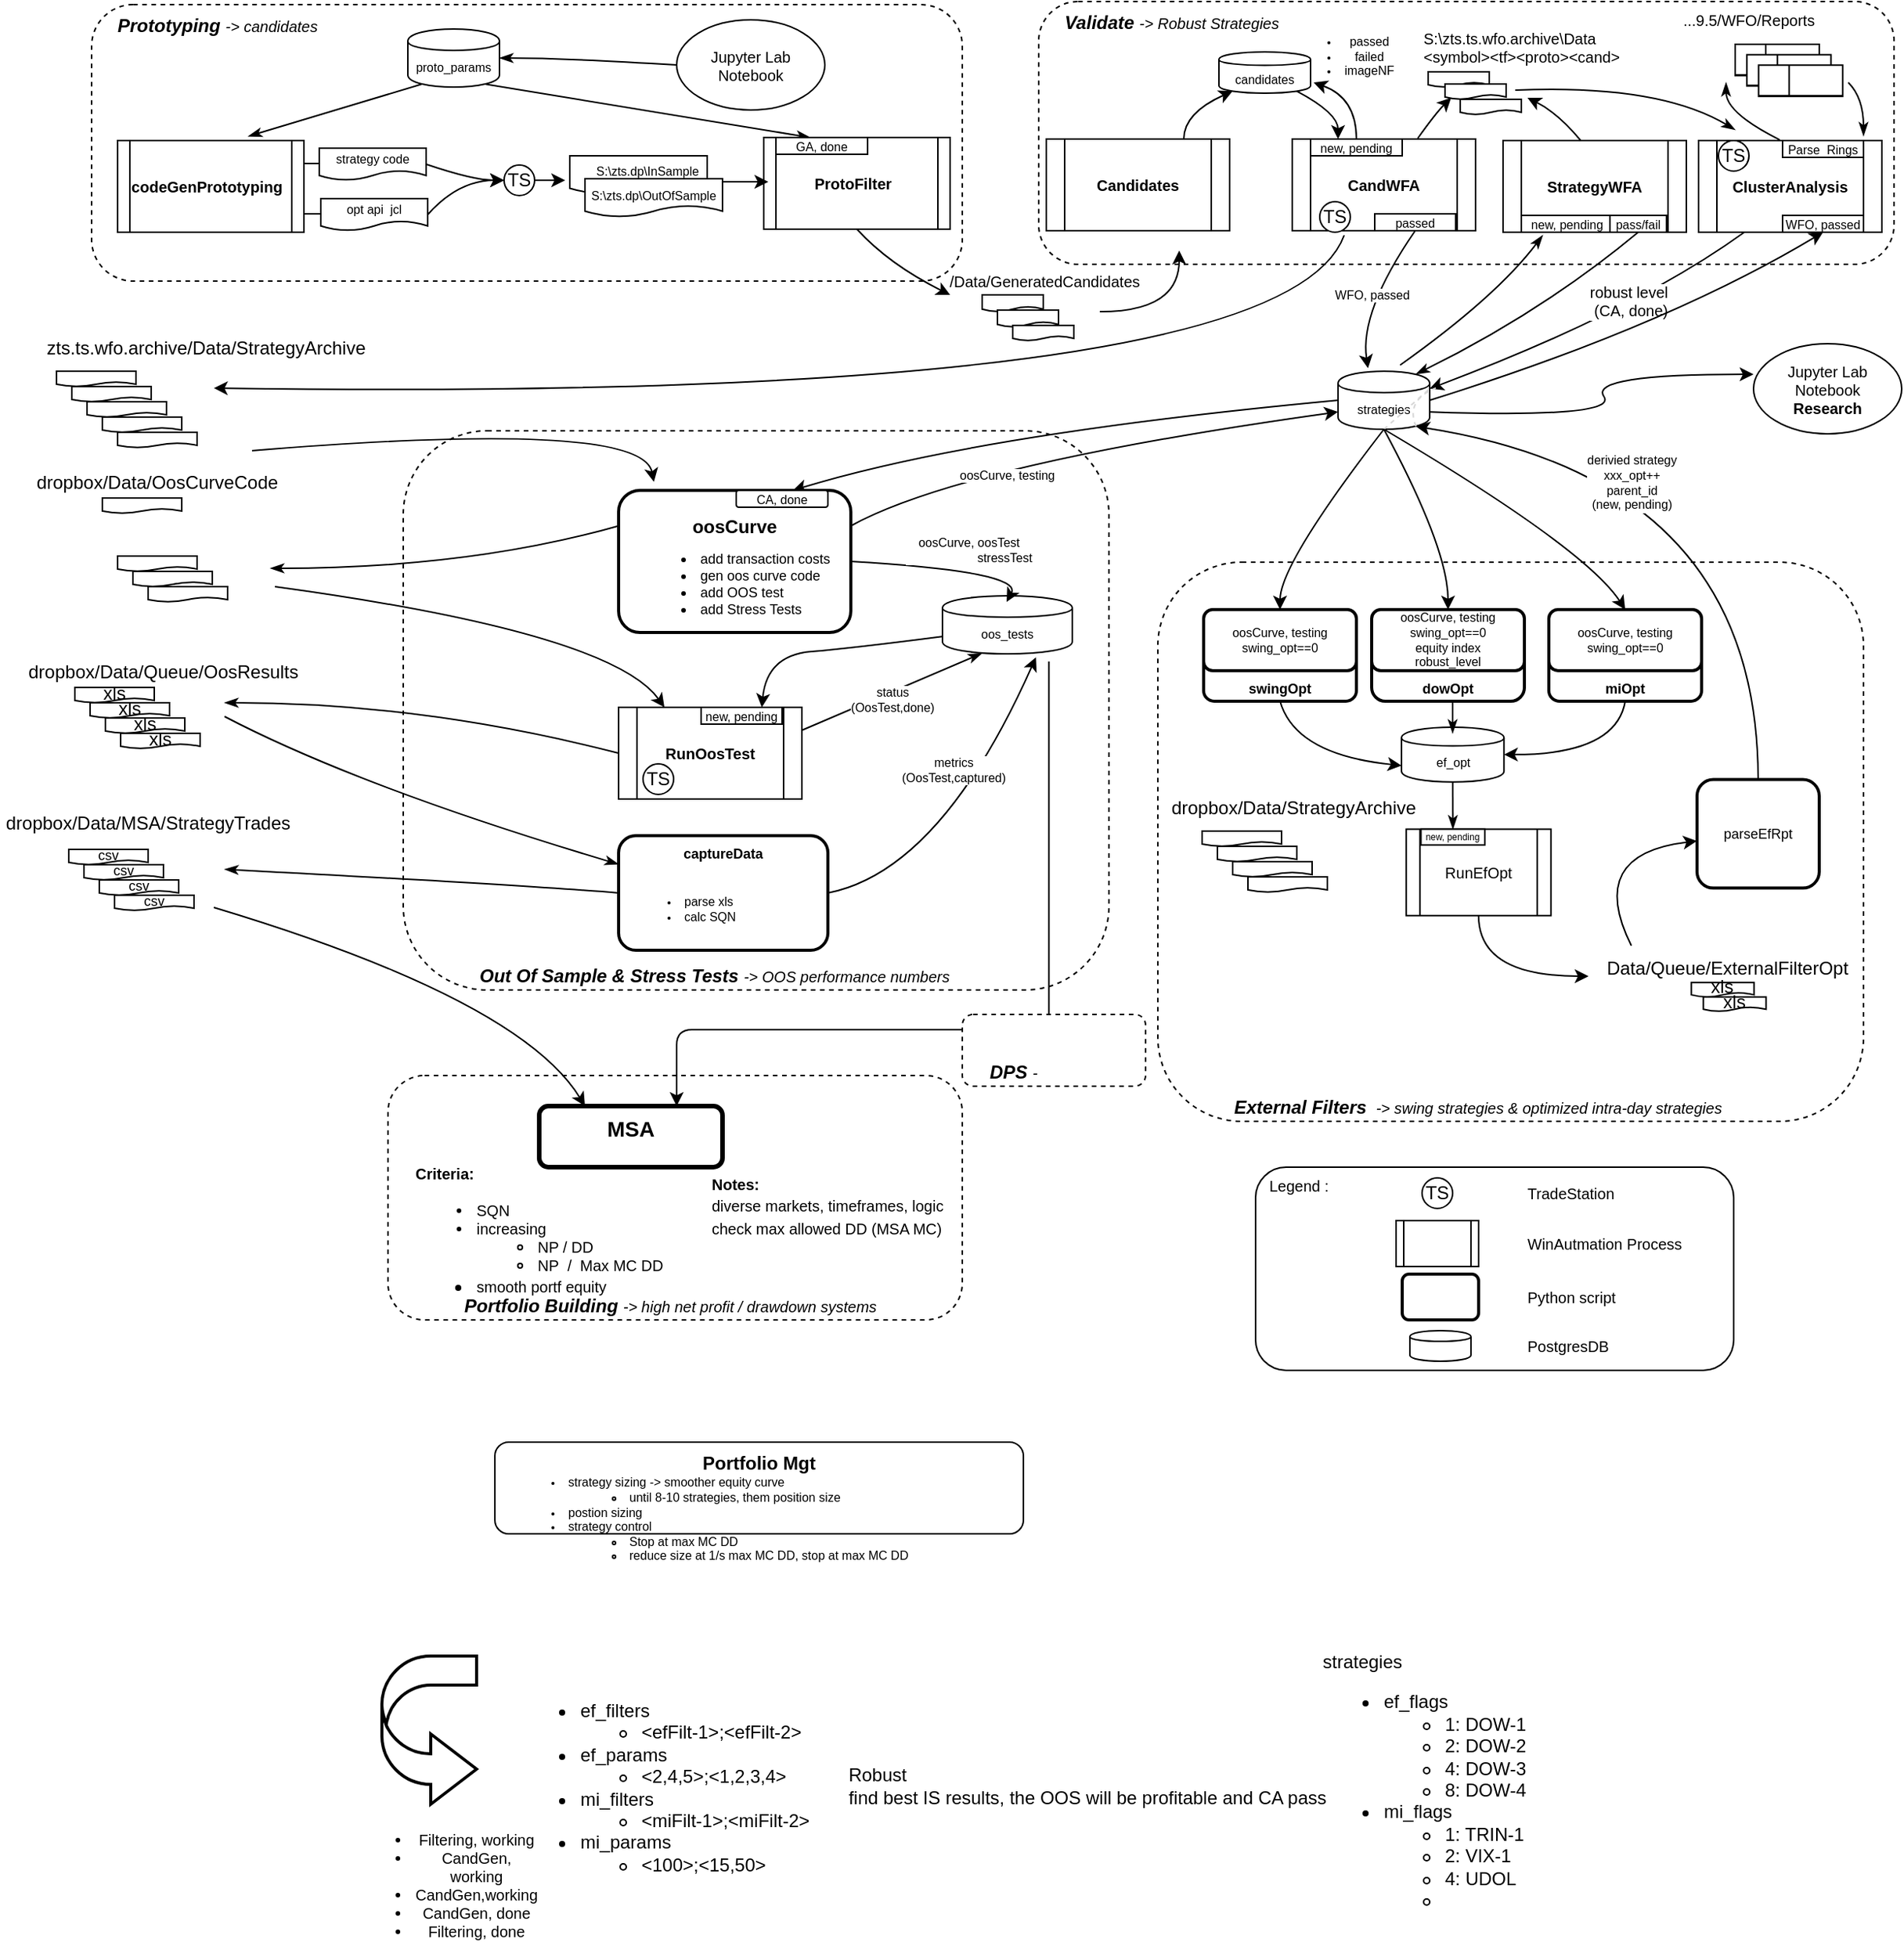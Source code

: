 <mxGraphModel dx="1814" dy="534" grid="1" gridSize="10" guides="1" tooltips="1" connect="1" arrows="1" fold="1" page="1" pageScale="1" pageWidth="1100" pageHeight="850" background="#ffffff"><root><mxCell id="0"/><mxCell id="1" parent="0"/><mxCell id="323" value="&lt;div style=&quot;text-align: left&quot;&gt;Prototyping &lt;span style=&quot;font-weight: normal&quot;&gt;&lt;font style=&quot;font-size: 10px&quot;&gt;-&amp;gt; candidates&lt;/font&gt;&lt;/span&gt;&lt;/div&gt;" style="rounded=1;whiteSpace=wrap;html=1;dashed=1;verticalAlign=top;align=left;spacingLeft=15;fontStyle=3" parent="1" vertex="1"><mxGeometry x="-80" y="9" width="570" height="181" as="geometry"/></mxCell><mxCell id="366" value="" style="endArrow=none;html=1;fontSize=8;" parent="1" edge="1"><mxGeometry width="50" height="50" relative="1" as="geometry"><mxPoint x="51" y="113" as="sourcePoint"/><mxPoint x="81" y="113" as="targetPoint"/></mxGeometry></mxCell><mxCell id="365" value="" style="endArrow=none;html=1;fontSize=8;" parent="1" edge="1"><mxGeometry width="50" height="50" relative="1" as="geometry"><mxPoint x="53.75" y="146" as="sourcePoint"/><mxPoint x="83.75" y="146" as="targetPoint"/></mxGeometry></mxCell><mxCell id="342" value="Legend :" style="rounded=1;whiteSpace=wrap;html=1;fontSize=10;align=left;verticalAlign=top;spacingLeft=7;" parent="1" vertex="1"><mxGeometry x="682" y="770" width="313" height="133" as="geometry"/></mxCell><mxCell id="324" value="&lt;div style=&quot;text-align: left&quot;&gt;Validate &lt;span style=&quot;font-weight: normal&quot;&gt;&lt;font style=&quot;font-size: 10px&quot;&gt;-&amp;gt; Robust Strategies&lt;/font&gt;&lt;/span&gt;&lt;/div&gt;" style="rounded=1;whiteSpace=wrap;html=1;dashed=1;verticalAlign=top;align=left;spacingLeft=15;fontStyle=3" parent="1" vertex="1"><mxGeometry x="540" y="7" width="560" height="172" as="geometry"/></mxCell><mxCell id="321" value="&lt;div style=&quot;text-align: left&quot;&gt;Portfolio Building &lt;span style=&quot;font-weight: normal&quot;&gt;&lt;font style=&quot;font-size: 10px&quot;&gt;-&amp;gt; high net profit / drawdown systems&lt;/font&gt;&lt;/span&gt;&lt;/div&gt;" style="rounded=1;whiteSpace=wrap;html=1;dashed=1;verticalAlign=bottom;align=left;spacingLeft=48;fontStyle=3" parent="1" vertex="1"><mxGeometry x="114" y="710" width="376" height="160" as="geometry"/></mxCell><mxCell id="320" value="&lt;div style=&quot;text-align: left&quot;&gt;Out Of Sample &amp;amp; Stress Tests &lt;span style=&quot;font-weight: normal&quot;&gt;&lt;font style=&quot;font-size: 10px&quot;&gt;-&amp;gt; OOS performance numbers&lt;/font&gt;&lt;/span&gt;&lt;/div&gt;" style="rounded=1;whiteSpace=wrap;html=1;dashed=1;verticalAlign=bottom;align=left;spacingLeft=48;fontStyle=3" parent="1" vertex="1"><mxGeometry x="124" y="288" width="462" height="366" as="geometry"/></mxCell><mxCell id="319" value="&lt;div style=&quot;text-align: left&quot;&gt;External Filters&amp;nbsp;&lt;span style=&quot;font-weight: normal&quot;&gt;&lt;font style=&quot;font-size: 10px&quot;&gt; -&amp;gt; swing strategies &amp;amp; optimized intra-day strategies&lt;/font&gt;&lt;/span&gt;&lt;/div&gt;" style="rounded=1;whiteSpace=wrap;html=1;dashed=1;verticalAlign=bottom;align=left;spacingLeft=48;fontStyle=3" parent="1" vertex="1"><mxGeometry x="618" y="374" width="462" height="366" as="geometry"/></mxCell><mxCell id="269" value="" style="shape=document;whiteSpace=wrap;html=1;boundedLbl=1;" parent="1" vertex="1"><mxGeometry x="795" y="53" width="40" height="10" as="geometry"/></mxCell><mxCell id="7" value="&lt;span&gt;&lt;b&gt;ProtoFilter&lt;/b&gt;&lt;/span&gt;&lt;br&gt;" style="shape=process;whiteSpace=wrap;html=1;size=0.068;fontSize=10;spacing=2;spacingLeft=-7;" parent="1" vertex="1"><mxGeometry x="360" y="96" width="122" height="60" as="geometry"/></mxCell><mxCell id="9" value="" style="shape=document;whiteSpace=wrap;html=1;boundedLbl=1;" parent="1" vertex="1"><mxGeometry x="503" y="199" width="40" height="11" as="geometry"/></mxCell><mxCell id="10" value="" style="shape=document;whiteSpace=wrap;html=1;boundedLbl=1;" parent="1" vertex="1"><mxGeometry x="513" y="209" width="40" height="11" as="geometry"/></mxCell><mxCell id="11" value="" style="shape=document;whiteSpace=wrap;html=1;boundedLbl=1;" parent="1" vertex="1"><mxGeometry x="523" y="219" width="40" height="10" as="geometry"/></mxCell><mxCell id="15" value="&lt;b&gt;Candidates&lt;/b&gt;" style="shape=process;whiteSpace=wrap;html=1;fontSize=10;" parent="1" vertex="1"><mxGeometry x="545" y="97" width="120" height="60" as="geometry"/></mxCell><mxCell id="31" value="&lt;b&gt;ClusterAnalysis&lt;/b&gt;" style="shape=process;whiteSpace=wrap;html=1;fontSize=10;" parent="1" vertex="1"><mxGeometry x="972" y="98" width="120" height="60" as="geometry"/></mxCell><mxCell id="34" value="" style="curved=1;endArrow=classic;html=1;fontSize=10;exitX=0.25;exitY=1;verticalAlign=top;labelPosition=center;verticalLabelPosition=bottom;align=center;entryX=1;entryY=0.3;" parent="1" source="31" target="173" edge="1"><mxGeometry width="50" height="50" relative="1" as="geometry"><mxPoint x="470" y="460" as="sourcePoint"/><mxPoint x="790" y="250" as="targetPoint"/><Array as="points"><mxPoint x="930" y="210"/></Array></mxGeometry></mxCell><mxCell id="35" value="robust level&lt;div&gt;(CA, done)&lt;/div&gt;" style="text;html=1;resizable=0;points=[];align=right;verticalAlign=bottom;labelBackgroundColor=#ffffff;fontSize=10;labelPosition=left;verticalLabelPosition=top;" parent="34" vertex="1" connectable="0"><mxGeometry x="-0.067" y="11" relative="1" as="geometry"><mxPoint x="37" y="-10" as="offset"/></mxGeometry></mxCell><mxCell id="52" value="TS" style="ellipse;whiteSpace=wrap;html=1;aspect=fixed;" parent="1" vertex="1"><mxGeometry x="985" y="98" width="20" height="20" as="geometry"/></mxCell><mxCell id="53" value="...9.5/WFO/Reports" style="text;html=1;strokeColor=none;fillColor=none;align=center;verticalAlign=middle;whiteSpace=wrap;rounded=0;fontSize=10;" parent="1" vertex="1"><mxGeometry x="985" y="9" width="40" height="20" as="geometry"/></mxCell><mxCell id="58" value="" style="curved=1;endArrow=classicThin;html=1;endFill=1;entryX=1.003;entryY=-0.348;entryPerimeter=0;" parent="1" edge="1"><mxGeometry width="50" height="50" relative="1" as="geometry"><mxPoint x="1070" y="60" as="sourcePoint"/><mxPoint x="1080" y="95" as="targetPoint"/><Array as="points"><mxPoint x="1080" y="70"/></Array></mxGeometry></mxCell><mxCell id="61" value="" style="curved=1;endArrow=none;html=1;startArrow=classicThin;startFill=1;endFill=0;entryX=0.443;entryY=-0.008;entryPerimeter=0;" parent="1" target="31" edge="1"><mxGeometry width="50" height="50" relative="1" as="geometry"><mxPoint x="990" y="60" as="sourcePoint"/><mxPoint x="879" y="90" as="targetPoint"/><Array as="points"><mxPoint x="990" y="80"/></Array></mxGeometry></mxCell><mxCell id="62" value="&lt;b&gt;&lt;font style=&quot;font-size: 12px&quot;&gt;oosCurve&lt;/font&gt;&lt;/b&gt;&lt;div&gt;&lt;ul&gt;&lt;li style=&quot;text-align: left&quot;&gt;add transaction costs&lt;br&gt;&lt;/li&gt;&lt;li style=&quot;text-align: left&quot;&gt;gen oos curve code&lt;br&gt;&lt;/li&gt;&lt;li style=&quot;text-align: left&quot;&gt;add OOS test&lt;/li&gt;&lt;li style=&quot;text-align: left&quot;&gt;add Stress Tests&lt;/li&gt;&lt;/ul&gt;&lt;/div&gt;" style="rounded=1;whiteSpace=wrap;html=1;fontSize=9;spacingLeft=0;strokeWidth=2;spacingTop=15;" parent="1" vertex="1"><mxGeometry x="265" y="327" width="152" height="93" as="geometry"/></mxCell><mxCell id="67" value="" style="shape=document;whiteSpace=wrap;html=1;boundedLbl=1;" parent="1" vertex="1"><mxGeometry x="-63" y="370" width="52" height="10" as="geometry"/></mxCell><mxCell id="68" value="" style="shape=document;whiteSpace=wrap;html=1;boundedLbl=1;" parent="1" vertex="1"><mxGeometry x="-53" y="380" width="52" height="10" as="geometry"/></mxCell><mxCell id="69" value="" style="shape=document;whiteSpace=wrap;html=1;boundedLbl=1;" parent="1" vertex="1"><mxGeometry x="-43" y="390" width="52" height="10" as="geometry"/></mxCell><mxCell id="72" value="" style="curved=1;endArrow=none;html=1;fontSize=9;entryX=0;entryY=0.25;startArrow=classicThin;startFill=1;endFill=0;" parent="1" target="62" edge="1"><mxGeometry width="50" height="50" relative="1" as="geometry"><mxPoint x="37" y="378" as="sourcePoint"/><mxPoint x="237" y="425" as="targetPoint"/><Array as="points"><mxPoint x="167" y="378"/></Array></mxGeometry></mxCell><mxCell id="79" value="&lt;b&gt;RunOosTest&lt;/b&gt;" style="shape=process;whiteSpace=wrap;html=1;fontSize=10;" parent="1" vertex="1"><mxGeometry x="265" y="469" width="120" height="60" as="geometry"/></mxCell><mxCell id="82" value="" style="curved=1;endArrow=classic;html=1;entryX=0.75;entryY=0;exitX=0;exitY=0.7;" parent="1" source="184" target="187" edge="1"><mxGeometry width="50" height="50" relative="1" as="geometry"><mxPoint x="274" y="522" as="sourcePoint"/><mxPoint x="196" y="546" as="targetPoint"/><Array as="points"><mxPoint x="420" y="430"/><mxPoint x="362" y="435"/></Array></mxGeometry></mxCell><mxCell id="83" value="" style="curved=1;endArrow=none;html=1;entryX=1;entryY=0.25;exitX=0.305;exitY=0.99;exitPerimeter=0;endFill=0;startArrow=classicThin;startFill=1;" parent="1" source="184" target="79" edge="1"><mxGeometry width="50" height="50" relative="1" as="geometry"><mxPoint x="222" y="423" as="sourcePoint"/><mxPoint x="358" y="522" as="targetPoint"/><Array as="points"/></mxGeometry></mxCell><mxCell id="85" value="status&lt;div&gt;(OosTest,done)&lt;/div&gt;" style="text;html=1;resizable=0;points=[];align=center;verticalAlign=middle;labelBackgroundColor=#ffffff;fontSize=8;" parent="83" vertex="1" connectable="0"><mxGeometry x="-0.024" y="12" relative="1" as="geometry"><mxPoint x="-6" y="-5" as="offset"/></mxGeometry></mxCell><mxCell id="86" value="dropbox/Data/Queue/OosResults" style="text;html=1;strokeColor=none;fillColor=none;align=center;verticalAlign=middle;whiteSpace=wrap;rounded=0;" parent="1" vertex="1"><mxGeometry x="-53" y="436" width="40" height="20" as="geometry"/></mxCell><mxCell id="87" value="xls" style="shape=document;whiteSpace=wrap;html=1;boundedLbl=1;" parent="1" vertex="1"><mxGeometry x="-91" y="456" width="52" height="10" as="geometry"/></mxCell><mxCell id="88" value="xls" style="shape=document;whiteSpace=wrap;html=1;boundedLbl=1;" parent="1" vertex="1"><mxGeometry x="-81" y="466" width="52" height="10" as="geometry"/></mxCell><mxCell id="89" value="xls" style="shape=document;whiteSpace=wrap;html=1;boundedLbl=1;" parent="1" vertex="1"><mxGeometry x="-71" y="476" width="52" height="10" as="geometry"/></mxCell><mxCell id="90" value="xls" style="shape=document;whiteSpace=wrap;html=1;boundedLbl=1;" parent="1" vertex="1"><mxGeometry x="-61" y="486" width="52" height="10" as="geometry"/></mxCell><mxCell id="94" value="" style="curved=1;endArrow=none;html=1;fontSize=9;startArrow=classicThin;startFill=1;endFill=0;entryX=0;entryY=0.5;" parent="1" target="79" edge="1"><mxGeometry width="50" height="50" relative="1" as="geometry"><mxPoint x="7" y="466" as="sourcePoint"/><mxPoint x="367" y="501" as="targetPoint"/><Array as="points"><mxPoint x="137" y="466"/></Array></mxGeometry></mxCell><mxCell id="95" value="&lt;b&gt;captureData&lt;/b&gt;" style="rounded=1;whiteSpace=wrap;html=1;fontSize=9;spacingLeft=0;strokeWidth=2;verticalAlign=top;" parent="1" vertex="1"><mxGeometry x="265" y="553" width="137" height="75" as="geometry"/></mxCell><mxCell id="96" value="dropbox/Data/MSA/StrategyTrades" style="text;html=1;strokeColor=none;fillColor=none;align=center;verticalAlign=middle;whiteSpace=wrap;rounded=0;" parent="1" vertex="1"><mxGeometry x="-63" y="535" width="40" height="20" as="geometry"/></mxCell><mxCell id="97" value="csv" style="shape=document;whiteSpace=wrap;html=1;boundedLbl=1;fontSize=9;" parent="1" vertex="1"><mxGeometry x="-95" y="562" width="52" height="10" as="geometry"/></mxCell><mxCell id="98" value="csv" style="shape=document;whiteSpace=wrap;html=1;boundedLbl=1;fontSize=9;" parent="1" vertex="1"><mxGeometry x="-85" y="572" width="52" height="10" as="geometry"/></mxCell><mxCell id="99" value="csv" style="shape=document;whiteSpace=wrap;html=1;boundedLbl=1;fontSize=9;" parent="1" vertex="1"><mxGeometry x="-75" y="582" width="52" height="10" as="geometry"/></mxCell><mxCell id="100" value="csv" style="shape=document;whiteSpace=wrap;html=1;boundedLbl=1;fontSize=9;" parent="1" vertex="1"><mxGeometry x="-65" y="592" width="52" height="10" as="geometry"/></mxCell><mxCell id="101" value="" style="curved=1;endArrow=none;html=1;fontSize=9;entryX=0;entryY=0.5;startArrow=classicThin;startFill=1;endFill=0;" parent="1" target="95" edge="1"><mxGeometry width="50" height="50" relative="1" as="geometry"><mxPoint x="7" y="575" as="sourcePoint"/><mxPoint x="321" y="724" as="targetPoint"/><Array as="points"><mxPoint x="197" y="585"/></Array></mxGeometry></mxCell><mxCell id="102" value="" style="curved=1;endArrow=classicThin;html=1;fontSize=9;startArrow=none;startFill=0;endFill=1;entryX=0;entryY=0.25;" parent="1" target="95" edge="1"><mxGeometry width="50" height="50" relative="1" as="geometry"><mxPoint x="7" y="475" as="sourcePoint"/><mxPoint x="357" y="575" as="targetPoint"/><Array as="points"><mxPoint x="95" y="521"/></Array></mxGeometry></mxCell><mxCell id="103" value="" style="curved=1;endArrow=classic;html=1;entryX=0.72;entryY=1.06;exitX=1;exitY=0.5;entryPerimeter=0;" parent="1" source="95" target="184" edge="1"><mxGeometry width="50" height="50" relative="1" as="geometry"><mxPoint x="394" y="626" as="sourcePoint"/><mxPoint x="377" y="502" as="targetPoint"/><Array as="points"><mxPoint x="476" y="576"/></Array></mxGeometry></mxCell><mxCell id="104" value="metrics&lt;div&gt;(OosTest,captured)&lt;/div&gt;" style="text;html=1;resizable=0;points=[];align=center;verticalAlign=middle;labelBackgroundColor=#ffffff;fontSize=8;" parent="103" vertex="1" connectable="0"><mxGeometry x="-0.024" y="12" relative="1" as="geometry"><mxPoint x="4" y="-28" as="offset"/></mxGeometry></mxCell><mxCell id="115" value="" style="shape=document;whiteSpace=wrap;html=1;boundedLbl=1;" parent="1" vertex="1"><mxGeometry x="233" y="108" width="90" height="25" as="geometry"/></mxCell><mxCell id="106" value="S:\zts.dp\InSample" style="text;html=1;strokeColor=none;fillColor=none;align=center;verticalAlign=middle;whiteSpace=wrap;rounded=0;fontSize=8;" parent="1" vertex="1"><mxGeometry x="264" y="108" width="40" height="20" as="geometry"/></mxCell><mxCell id="118" value="" style="curved=1;endArrow=classic;html=1;fontSize=8;exitX=1;exitY=0.5;" parent="1" source="325" edge="1"><mxGeometry width="50" height="50" relative="1" as="geometry"><mxPoint x="282" y="159" as="sourcePoint"/><mxPoint x="230" y="124" as="targetPoint"/><Array as="points"/></mxGeometry></mxCell><mxCell id="140" value="/Data/GeneratedCandidates" style="text;html=1;strokeColor=none;fillColor=none;align=center;verticalAlign=bottom;whiteSpace=wrap;rounded=0;fontSize=10;" parent="1" vertex="1"><mxGeometry x="524" y="179" width="40" height="20" as="geometry"/></mxCell><mxCell id="149" value="" style="curved=1;endArrow=classic;html=1;fontSize=8;exitX=0.5;exitY=1;" parent="1" source="7" edge="1"><mxGeometry width="50" height="50" relative="1" as="geometry"><mxPoint x="674" y="197" as="sourcePoint"/><mxPoint x="482" y="199" as="targetPoint"/><Array as="points"><mxPoint x="442" y="179"/></Array></mxGeometry></mxCell><mxCell id="150" value="" style="curved=1;endArrow=classic;html=1;fontSize=8;entryX=0.25;entryY=1;" parent="1" edge="1"><mxGeometry width="50" height="50" relative="1" as="geometry"><mxPoint x="580" y="210" as="sourcePoint"/><mxPoint x="632" y="170" as="targetPoint"/><Array as="points"><mxPoint x="632" y="210"/></Array></mxGeometry></mxCell><mxCell id="156" value="" style="curved=1;endArrow=none;html=1;fontSize=10;entryX=0.15;entryY=0.95;exitX=0.701;exitY=-0.046;exitPerimeter=0;entryPerimeter=0;endFill=0;startArrow=classicThin;startFill=1;" parent="1" source="158" target="170" edge="1"><mxGeometry width="50" height="50" relative="1" as="geometry"><mxPoint x="298" y="94" as="sourcePoint"/><mxPoint x="335" y="69" as="targetPoint"/><Array as="points"/></mxGeometry></mxCell><mxCell id="157" value="&lt;ul&gt;&lt;li&gt;Filtering, working&lt;/li&gt;&lt;li&gt;CandGen, working&lt;/li&gt;&lt;li&gt;CandGen,working&lt;/li&gt;&lt;li&gt;CandGen, done&lt;/li&gt;&lt;li&gt;Filtering, done&lt;/li&gt;&lt;/ul&gt;" style="text;html=1;strokeColor=none;fillColor=none;align=center;verticalAlign=middle;whiteSpace=wrap;rounded=0;fontSize=10;" parent="1" vertex="1"><mxGeometry x="132" y="1230" width="40" height="20" as="geometry"/></mxCell><mxCell id="158" value="&lt;span&gt;&lt;b&gt;codeGenPrototyping&lt;/b&gt;&lt;/span&gt;&lt;br&gt;" style="shape=process;whiteSpace=wrap;html=1;size=0.068;fontSize=10;spacing=2;spacingLeft=-7;" parent="1" vertex="1"><mxGeometry x="-63" y="98" width="122" height="60" as="geometry"/></mxCell><mxCell id="159" value="" style="endArrow=classicThin;html=1;fontSize=10;entryX=0.25;entryY=0;exitX=0.85;exitY=0.95;endFill=1;exitPerimeter=0;" parent="1" source="170" target="7" edge="1"><mxGeometry width="50" height="50" relative="1" as="geometry"><mxPoint x="404" y="69" as="sourcePoint"/><mxPoint x="70" y="170" as="targetPoint"/></mxGeometry></mxCell><mxCell id="162" style="edgeStyle=orthogonalEdgeStyle;rounded=0;html=1;exitX=0;exitY=0.5;entryX=0;entryY=0.5;endArrow=classicThin;endFill=1;jettySize=auto;orthogonalLoop=1;fontSize=10;" parent="1" edge="1"><mxGeometry relative="1" as="geometry"><mxPoint x="602" y="63" as="sourcePoint"/><mxPoint x="602" y="63" as="targetPoint"/></mxGeometry></mxCell><mxCell id="163" value="" style="curved=1;endArrow=classic;html=1;fontSize=10;exitX=0.75;exitY=0;entryX=0.15;entryY=0.95;entryPerimeter=0;" parent="1" source="15" target="172" edge="1"><mxGeometry width="50" height="50" relative="1" as="geometry"><mxPoint x="720" y="270" as="sourcePoint"/><mxPoint x="655" y="72" as="targetPoint"/><Array as="points"><mxPoint x="635" y="80"/></Array></mxGeometry></mxCell><mxCell id="164" value="" style="curved=1;endArrow=classic;html=1;fontSize=10;entryX=0.25;entryY=0;exitX=0.85;exitY=0.95;exitPerimeter=0;" parent="1" source="172" target="19" edge="1"><mxGeometry width="50" height="50" relative="1" as="geometry"><mxPoint x="721" y="72" as="sourcePoint"/><mxPoint x="720" y="220" as="targetPoint"/><Array as="points"><mxPoint x="736" y="80"/></Array></mxGeometry></mxCell><mxCell id="166" value="" style="curved=1;endArrow=classic;html=1;exitX=0.5;exitY=0;textOpacity=0;" parent="1" source="165" edge="1"><mxGeometry width="50" height="50" relative="1" as="geometry"><mxPoint x="880" y="120" as="sourcePoint"/><mxPoint x="720" y="60" as="targetPoint"/><Array as="points"><mxPoint x="748" y="70"/></Array></mxGeometry></mxCell><mxCell id="167" value="&lt;ul&gt;&lt;li&gt;passed&lt;br&gt;&lt;/li&gt;&lt;li&gt;failed&lt;br&gt;&lt;/li&gt;&lt;li&gt;imageNF&lt;br&gt;&lt;/li&gt;&lt;/ul&gt;" style="text;html=1;resizable=0;points=[];align=center;verticalAlign=bottom;labelBackgroundColor=none;fontSize=8;spacingLeft=-1;" parent="166" vertex="1" connectable="0"><mxGeometry x="-0.276" y="-1" relative="1" as="geometry"><mxPoint x="-13" y="-9" as="offset"/></mxGeometry></mxCell><mxCell id="170" value="proto_params" style="shape=cylinder;whiteSpace=wrap;html=1;boundedLbl=1;labelBackgroundColor=none;fontSize=8;" parent="1" vertex="1"><mxGeometry x="127" y="25" width="60" height="38" as="geometry"/></mxCell><mxCell id="171" value="GA, done" style="rounded=0;whiteSpace=wrap;html=1;fontSize=8;" parent="1" vertex="1"><mxGeometry x="368" y="96" width="60" height="11" as="geometry"/></mxCell><mxCell id="172" value="candidates" style="shape=cylinder;whiteSpace=wrap;html=1;boundedLbl=1;labelBackgroundColor=none;fontSize=8;" parent="1" vertex="1"><mxGeometry x="658" y="40" width="60" height="27" as="geometry"/></mxCell><mxCell id="173" value="strategies" style="shape=cylinder;whiteSpace=wrap;html=1;boundedLbl=1;labelBackgroundColor=none;fontSize=8;" parent="1" vertex="1"><mxGeometry x="736" y="249" width="60" height="38" as="geometry"/></mxCell><mxCell id="174" value="WFO, passed" style="rounded=0;whiteSpace=wrap;html=1;fontSize=8;" parent="1" vertex="1"><mxGeometry x="1027" y="147" width="53" height="11" as="geometry"/></mxCell><mxCell id="176" value="" style="curved=1;endArrow=classic;html=1;fontSize=8;exitX=0;exitY=0.5;entryX=0.75;entryY=0;" parent="1" source="173" target="62" edge="1"><mxGeometry width="50" height="50" relative="1" as="geometry"><mxPoint x="631" y="274" as="sourcePoint"/><mxPoint x="795" y="298" as="targetPoint"/><Array as="points"><mxPoint x="500" y="290"/></Array></mxGeometry></mxCell><mxCell id="184" value="oos_tests" style="shape=cylinder;whiteSpace=wrap;html=1;boundedLbl=1;labelBackgroundColor=none;fontSize=8;" parent="1" vertex="1"><mxGeometry x="477" y="396" width="85" height="38" as="geometry"/></mxCell><mxCell id="185" value="" style="curved=1;endArrow=classic;html=1;fontSize=8;exitX=1;exitY=0.25;entryX=0;entryY=0.7;" parent="1" source="62" target="173" edge="1"><mxGeometry width="50" height="50" relative="1" as="geometry"><mxPoint x="82" y="503" as="sourcePoint"/><mxPoint x="530" y="400" as="targetPoint"/><Array as="points"><mxPoint x="490" y="310"/></Array></mxGeometry></mxCell><mxCell id="245" value="oosCurve, testing" style="text;html=1;resizable=0;points=[];align=center;verticalAlign=middle;labelBackgroundColor=#ffffff;fontSize=8;" parent="185" vertex="1" connectable="0"><mxGeometry x="-0.207" y="-4" relative="1" as="geometry"><mxPoint x="-19" y="9" as="offset"/></mxGeometry></mxCell><mxCell id="187" value="new, pending" style="rounded=0;whiteSpace=wrap;html=1;fontSize=8;" parent="1" vertex="1"><mxGeometry x="319" y="469" width="53" height="11" as="geometry"/></mxCell><mxCell id="193" value="" style="curved=1;endArrow=classic;html=1;fontSize=8;entryX=0.5;entryY=1;exitX=1;exitY=0.5;" parent="1" source="173" target="174" edge="1"><mxGeometry width="50" height="50" relative="1" as="geometry"><mxPoint x="859" y="586" as="sourcePoint"/><mxPoint x="909" y="536" as="targetPoint"/><Array as="points"><mxPoint x="950" y="220"/></Array></mxGeometry></mxCell><mxCell id="210" value="" style="curved=1;endArrow=classic;html=1;" parent="1" edge="1"><mxGeometry width="50" height="50" relative="1" as="geometry"><mxPoint x="740" y="160" as="sourcePoint"/><mxPoint y="260" as="targetPoint"/><Array as="points"><mxPoint x="700" y="270"/></Array></mxGeometry></mxCell><mxCell id="211" value="" style="curved=1;endArrow=classic;html=1;entryX=0.152;entryY=-0.06;entryPerimeter=0;" parent="1" target="62" edge="1"><mxGeometry width="50" height="50" relative="1" as="geometry"><mxPoint x="25" y="301" as="sourcePoint"/><mxPoint x="395" y="321" as="targetPoint"/><Array as="points"><mxPoint x="280" y="280"/></Array></mxGeometry></mxCell><mxCell id="212" value="MSA" style="rounded=1;whiteSpace=wrap;html=1;strokeWidth=3;fontStyle=1;fontSize=14;verticalAlign=top;" parent="1" vertex="1"><mxGeometry x="213" y="730" width="120" height="40" as="geometry"/></mxCell><mxCell id="213" value="" style="curved=1;endArrow=classic;html=1;fontSize=14;entryX=0.25;entryY=0;" parent="1" target="212" edge="1"><mxGeometry width="50" height="50" relative="1" as="geometry"><mxPoint y="600" as="sourcePoint"/><mxPoint x="240" y="610" as="targetPoint"/><Array as="points"><mxPoint x="200" y="660"/></Array></mxGeometry></mxCell><mxCell id="214" value="" style="edgeStyle=elbowEdgeStyle;elbow=vertical;endArrow=classic;html=1;fontSize=14;exitX=0.82;exitY=1.132;exitPerimeter=0;entryX=0.75;entryY=0;" parent="1" source="184" target="212" edge="1"><mxGeometry width="50" height="50" relative="1" as="geometry"><mxPoint x="350" y="660" as="sourcePoint"/><mxPoint x="400" y="610" as="targetPoint"/><Array as="points"><mxPoint x="440" y="680"/></Array></mxGeometry></mxCell><mxCell id="215" value="" style="shape=mxgraph.arrows.u_turn_right_arrow;whiteSpace=wrap;html=1;fillColor=#ffffff;strokeColor=#000000;strokeWidth=2;fontSize=14;" parent="1" vertex="1"><mxGeometry x="110" y="1090" width="62" height="97" as="geometry"/></mxCell><mxCell id="227" value="" style="group" parent="1" vertex="1" connectable="0"><mxGeometry x="800.263" y="613.004" width="64.737" height="56.584" as="geometry"/></mxCell><mxCell id="243" value="" style="curved=1;endArrow=classic;html=1;entryX=0.25;entryY=0;" parent="1" target="79" edge="1"><mxGeometry width="50" height="50" relative="1" as="geometry"><mxPoint x="40" y="390" as="sourcePoint"/><mxPoint x="260" y="480" as="targetPoint"/><Array as="points"><mxPoint x="260" y="420"/></Array></mxGeometry></mxCell><mxCell id="244" value="CA, done" style="rounded=1;whiteSpace=wrap;html=1;fontSize=8;" parent="1" vertex="1"><mxGeometry x="342" y="327" width="60" height="11" as="geometry"/></mxCell><mxCell id="246" value="oosCurve, oosTest&lt;div&gt;&amp;nbsp; &amp;nbsp; &amp;nbsp; &amp;nbsp; &amp;nbsp; &amp;nbsp; &amp;nbsp; &amp;nbsp; &amp;nbsp; &amp;nbsp; &amp;nbsp;stressTest&lt;/div&gt;" style="curved=1;endArrow=classic;html=1;fontSize=8;entryX=0.5;entryY=0;exitX=1;exitY=0.5;" parent="1" source="62" edge="1"><mxGeometry x="0.115" y="12" width="50" height="50" relative="1" as="geometry"><mxPoint x="440" y="374" as="sourcePoint"/><mxPoint x="519" y="400" as="targetPoint"/><Array as="points"><mxPoint x="530" y="380"/></Array><mxPoint as="offset"/></mxGeometry></mxCell><mxCell id="251" value="" style="curved=1;endArrow=none;html=1;fontSize=8;dashed=1;endFill=0;strokeColor=#D6D6D6;entryX=1;entryY=0.3;exitX=0.5;exitY=1;" parent="1" source="173" target="173" edge="1"><mxGeometry width="50" height="50" relative="1" as="geometry"><mxPoint x="620" y="360" as="sourcePoint"/><mxPoint x="670" y="310" as="targetPoint"/><Array as="points"/></mxGeometry></mxCell><mxCell id="252" value="" style="curved=1;endArrow=none;html=1;fontSize=8;dashed=1;endFill=0;strokeColor=#D6D6D6;exitX=0.85;exitY=0.95;exitPerimeter=0;" parent="1" source="173" edge="1"><mxGeometry width="50" height="50" relative="1" as="geometry"><mxPoint x="617.8" y="349.4" as="sourcePoint"/><mxPoint x="800" y="260" as="targetPoint"/><Array as="points"><mxPoint x="780" y="268"/></Array></mxGeometry></mxCell><mxCell id="254" value="WFO, passed" style="curved=1;endArrow=classic;html=1;strokeColor=#000000;fontSize=8;entryX=0.327;entryY=-0.052;exitX=0.5;exitY=1;entryPerimeter=0;" parent="1" source="253" target="173" edge="1"><mxGeometry width="50" height="50" relative="1" as="geometry"><mxPoint x="740" y="230" as="sourcePoint"/><mxPoint x="790" y="180" as="targetPoint"/><Array as="points"><mxPoint x="750" y="210"/></Array></mxGeometry></mxCell><mxCell id="257" value="TS" style="ellipse;whiteSpace=wrap;html=1;aspect=fixed;" parent="1" vertex="1"><mxGeometry x="281" y="506" width="20" height="20" as="geometry"/></mxCell><mxCell id="258" value="strategies&lt;div&gt;&lt;ul&gt;&lt;li&gt;ef_flags&lt;/li&gt;&lt;ul&gt;&lt;li&gt;1: DOW-1&lt;/li&gt;&lt;li&gt;2: DOW-2&lt;/li&gt;&lt;li&gt;4: DOW-3&lt;/li&gt;&lt;li&gt;8: DOW-4&lt;/li&gt;&lt;/ul&gt;&lt;li&gt;mi_flags&lt;/li&gt;&lt;ul&gt;&lt;li&gt;1: TRIN-1&lt;/li&gt;&lt;li&gt;2: VIX-1&lt;/li&gt;&lt;li&gt;4: UDOL&lt;/li&gt;&lt;li&gt;&lt;br&gt;&lt;/li&gt;&lt;/ul&gt;&lt;/ul&gt;&lt;/div&gt;" style="text;html=1;strokeColor=none;fillColor=none;align=left;verticalAlign=top;whiteSpace=wrap;rounded=0;" parent="1" vertex="1"><mxGeometry x="724" y="1080" width="167" height="150" as="geometry"/></mxCell><mxCell id="259" value="&lt;ul&gt;&lt;li&gt;ef_filters&lt;br&gt;&lt;/li&gt;&lt;ul&gt;&lt;li&gt;&amp;lt;efFilt-1&amp;gt;;&amp;lt;efFilt-2&amp;gt;&lt;br&gt;&lt;/li&gt;&lt;/ul&gt;&lt;li&gt;ef_params&lt;/li&gt;&lt;ul&gt;&lt;li&gt;&amp;lt;2,4,5&amp;gt;;&amp;lt;1,2,3,4&amp;gt;&lt;/li&gt;&lt;/ul&gt;&lt;li&gt;mi_filters&lt;/li&gt;&lt;ul&gt;&lt;li&gt;&amp;lt;miFilt-1&amp;gt;;&amp;lt;miFilt-2&amp;gt;&lt;/li&gt;&lt;/ul&gt;&lt;li&gt;mi_params&lt;/li&gt;&lt;ul&gt;&lt;li&gt;&amp;lt;100&amp;gt;;&amp;lt;15,50&amp;gt;&lt;/li&gt;&lt;/ul&gt;&lt;/ul&gt;" style="text;html=1;strokeColor=none;fillColor=none;align=left;verticalAlign=top;whiteSpace=wrap;rounded=0;" parent="1" vertex="1"><mxGeometry x="198" y="1100" width="200" height="150" as="geometry"/></mxCell><mxCell id="260" value="&lt;div style=&quot;text-align: left&quot;&gt;&lt;span&gt;Robust&lt;/span&gt;&lt;/div&gt;&lt;div style=&quot;text-align: left&quot;&gt;&lt;span&gt;find best IS results, the OOS will be profitable and CA pass&lt;/span&gt;&lt;/div&gt;" style="text;html=1;strokeColor=none;fillColor=none;align=center;verticalAlign=middle;whiteSpace=wrap;rounded=0;" parent="1" vertex="1"><mxGeometry x="394" y="1129" width="356" height="91" as="geometry"/></mxCell><mxCell id="264" value="" style="shape=document;whiteSpace=wrap;html=1;boundedLbl=1;" parent="1" vertex="1"><mxGeometry x="806" y="61" width="40" height="10" as="geometry"/></mxCell><mxCell id="265" value="" style="shape=document;whiteSpace=wrap;html=1;boundedLbl=1;" parent="1" vertex="1"><mxGeometry x="816" y="71" width="40" height="10" as="geometry"/></mxCell><mxCell id="266" value="S:\zts.ts.wfo.archive\Data&lt;div&gt;&amp;lt;symbol&amp;gt;&amp;lt;tf&amp;gt;&amp;lt;proto&amp;gt;&amp;lt;cand&amp;gt;&lt;/div&gt;" style="text;html=1;strokeColor=none;fillColor=none;align=left;verticalAlign=bottom;whiteSpace=wrap;rounded=0;fontSize=10;" parent="1" vertex="1"><mxGeometry x="790" y="21" width="146" height="31" as="geometry"/></mxCell><mxCell id="271" value="" style="curved=1;endArrow=none;html=1;fontSize=10;endFill=0;startArrow=classicThin;startFill=1;entryX=1;entryY=0.25;" parent="1" edge="1"><mxGeometry width="50" height="50" relative="1" as="geometry"><mxPoint x="996" y="91" as="sourcePoint"/><mxPoint x="852" y="65" as="targetPoint"/><Array as="points"><mxPoint x="946" y="61"/></Array></mxGeometry></mxCell><mxCell id="54" value="" style="shape=internalStorage;whiteSpace=wrap;html=1;" parent="1" vertex="1"><mxGeometry x="996" y="35" width="55.059" height="20.455" as="geometry"/></mxCell><mxCell id="55" value="" style="shape=internalStorage;whiteSpace=wrap;html=1;" parent="1" vertex="1"><mxGeometry x="1003.647" y="41.818" width="55.059" height="20.455" as="geometry"/></mxCell><mxCell id="56" value="" style="shape=internalStorage;whiteSpace=wrap;html=1;" parent="1" vertex="1"><mxGeometry x="1011.294" y="48.636" width="55.059" height="20.455" as="geometry"/></mxCell><mxCell id="278" value="" style="group" parent="1" vertex="1" connectable="0"><mxGeometry x="706" y="97" width="120" height="61" as="geometry"/></mxCell><mxCell id="19" value="&lt;b&gt;CandWFA&lt;/b&gt;" style="shape=process;whiteSpace=wrap;html=1;fontSize=10;" parent="278" vertex="1"><mxGeometry width="120" height="60" as="geometry"/></mxCell><mxCell id="165" value="new, pending" style="rounded=0;whiteSpace=wrap;html=1;fontSize=8;" parent="278" vertex="1"><mxGeometry x="12" width="60" height="11" as="geometry"/></mxCell><mxCell id="253" value="passed" style="rounded=0;whiteSpace=wrap;html=1;fontSize=8;" parent="278" vertex="1"><mxGeometry x="54" y="49" width="53" height="11" as="geometry"/></mxCell><mxCell id="270" value="" style="curved=1;endArrow=classic;html=1;fontSize=10;exitX=0.685;exitY=-0.008;exitPerimeter=0;" parent="278" source="19" edge="1"><mxGeometry width="50" height="50" relative="1" as="geometry"><mxPoint x="84" y="-7" as="sourcePoint"/><mxPoint x="104" y="-27" as="targetPoint"/><Array as="points"><mxPoint x="94" y="-17"/><mxPoint x="104" y="-27"/></Array></mxGeometry></mxCell><mxCell id="326" value="TS" style="ellipse;whiteSpace=wrap;html=1;aspect=fixed;" parent="278" vertex="1"><mxGeometry x="18" y="41" width="20" height="20" as="geometry"/></mxCell><mxCell id="280" value="" style="group" parent="1" vertex="1" connectable="0"><mxGeometry x="844" y="98" width="120" height="60" as="geometry"/></mxCell><mxCell id="281" value="&lt;b&gt;StrategyWFA&lt;/b&gt;" style="shape=process;whiteSpace=wrap;html=1;fontSize=10;" parent="280" vertex="1"><mxGeometry width="120" height="60" as="geometry"/></mxCell><mxCell id="282" value="new, pending" style="rounded=0;whiteSpace=wrap;html=1;fontSize=8;" parent="280" vertex="1"><mxGeometry x="12" y="49" width="60" height="11" as="geometry"/></mxCell><mxCell id="283" value="pass/fail" style="rounded=0;whiteSpace=wrap;html=1;fontSize=8;" parent="280" vertex="1"><mxGeometry x="70" y="49" width="37" height="11" as="geometry"/></mxCell><mxCell id="284" value="" style="curved=1;endArrow=classicThin;html=1;fontSize=10;exitX=0.677;exitY=-0.105;endFill=1;exitPerimeter=0;" parent="1" source="173" edge="1"><mxGeometry width="50" height="50" relative="1" as="geometry"><mxPoint x="810" y="230" as="sourcePoint"/><mxPoint x="870" y="160" as="targetPoint"/><Array as="points"><mxPoint x="840" y="200"/></Array></mxGeometry></mxCell><mxCell id="285" value="" style="curved=1;endArrow=none;html=1;fontSize=10;exitX=0.85;exitY=0.05;endFill=0;entryX=0.5;entryY=1;exitPerimeter=0;startArrow=classicThin;startFill=1;" parent="1" source="173" target="283" edge="1"><mxGeometry width="50" height="50" relative="1" as="geometry"><mxPoint x="776" y="259" as="sourcePoint"/><mxPoint x="880" y="170" as="targetPoint"/><Array as="points"><mxPoint x="870" y="210"/></Array></mxGeometry></mxCell><mxCell id="286" value="" style="curved=1;endArrow=classic;html=1;fontSize=10;exitX=0.424;exitY=0;exitPerimeter=0;" parent="1" source="281" edge="1"><mxGeometry width="50" height="50" relative="1" as="geometry"><mxPoint x="798" y="107" as="sourcePoint"/><mxPoint x="860" y="70" as="targetPoint"/><Array as="points"><mxPoint x="880" y="80"/></Array></mxGeometry></mxCell><mxCell id="290" value="dowOpt" style="rounded=1;whiteSpace=wrap;html=1;fontSize=9;spacingLeft=0;strokeWidth=2;verticalAlign=bottom;labelBorderColor=none;fontStyle=1" parent="1" vertex="1"><mxGeometry x="758" y="405" width="100" height="60" as="geometry"/></mxCell><mxCell id="292" value="ef_opt" style="shape=cylinder;whiteSpace=wrap;html=1;boundedLbl=1;labelBackgroundColor=none;fontSize=8;" parent="1" vertex="1"><mxGeometry x="777.526" y="482" width="67.105" height="35.836" as="geometry"/></mxCell><mxCell id="293" value="" style="curved=1;endArrow=none;html=1;fontSize=8;exitX=0.5;exitY=0;entryX=0.5;entryY=1;endFill=0;startArrow=classicThin;startFill=1;" parent="1" source="295" target="292" edge="1"><mxGeometry width="50" height="50" relative="1" as="geometry"><mxPoint x="888.684" y="593.769" as="sourcePoint"/><mxPoint x="928.158" y="546.616" as="targetPoint"/><Array as="points"/></mxGeometry></mxCell><mxCell id="294" value="RunEfOpt" style="shape=process;whiteSpace=wrap;html=1;fontSize=10;" parent="1" vertex="1"><mxGeometry x="780.632" y="548.754" width="94.737" height="56.584" as="geometry"/></mxCell><mxCell id="295" value="new, pending" style="rounded=0;whiteSpace=wrap;html=1;fontSize=6;" parent="1" vertex="1"><mxGeometry x="790.263" y="548.754" width="41.842" height="10.374" as="geometry"/></mxCell><mxCell id="296" value="" style="curved=1;endArrow=classic;html=1;fontSize=8;exitX=0.5;exitY=1;" parent="1" source="294" edge="1"><mxGeometry width="50" height="50" relative="1" as="geometry"><mxPoint x="659.737" y="829.534" as="sourcePoint"/><mxPoint x="900" y="645" as="targetPoint"/><Array as="points"><mxPoint x="828" y="645"/></Array></mxGeometry></mxCell><mxCell id="297" value="Data/Queue/ExternalFilterOpt" style="text;html=1;strokeColor=none;fillColor=none;align=center;verticalAlign=middle;whiteSpace=wrap;rounded=0;" parent="1" vertex="1"><mxGeometry x="936" y="630.302" width="110" height="19" as="geometry"/></mxCell><mxCell id="298" value="xls" style="shape=document;whiteSpace=wrap;html=1;boundedLbl=1;" parent="1" vertex="1"><mxGeometry x="967.263" y="649.167" width="41.053" height="9.431" as="geometry"/></mxCell><mxCell id="299" value="xls" style="shape=document;whiteSpace=wrap;html=1;boundedLbl=1;" parent="1" vertex="1"><mxGeometry x="975.158" y="658.598" width="41.053" height="9.431" as="geometry"/></mxCell><mxCell id="300" value="" style="curved=1;endArrow=classic;html=1;fontSize=8;" parent="1" target="301" edge="1"><mxGeometry width="50" height="50" relative="1" as="geometry"><mxPoint x="928" y="625" as="sourcePoint"/><mxPoint x="1055" y="602" as="targetPoint"/><Array as="points"><mxPoint x="898" y="565"/></Array></mxGeometry></mxCell><mxCell id="301" value="parseEfRpt" style="rounded=1;whiteSpace=wrap;html=1;fontSize=9;spacingLeft=0;strokeWidth=2;" parent="1" vertex="1"><mxGeometry x="971" y="516.302" width="80" height="71" as="geometry"/></mxCell><mxCell id="289" value="oosCurve, testing&lt;div&gt;swing_opt==0&lt;/div&gt;&lt;div&gt;equity index&lt;/div&gt;&lt;div&gt;robust_level&lt;/div&gt;" style="rounded=1;whiteSpace=wrap;html=1;fontSize=8;strokeWidth=2;" parent="1" vertex="1"><mxGeometry x="758" y="405" width="100" height="40" as="geometry"/></mxCell><mxCell id="302" value="miOpt" style="rounded=1;whiteSpace=wrap;html=1;fontSize=9;spacingLeft=0;strokeWidth=2;verticalAlign=bottom;labelBorderColor=none;fontStyle=1" parent="1" vertex="1"><mxGeometry x="874" y="419" width="100" height="46" as="geometry"/></mxCell><mxCell id="303" value="oosCurve, testing&lt;div&gt;swing_opt==0&lt;/div&gt;" style="rounded=1;whiteSpace=wrap;html=1;fontSize=8;strokeWidth=2;" parent="1" vertex="1"><mxGeometry x="874" y="405" width="100" height="40" as="geometry"/></mxCell><mxCell id="304" value="swingOpt" style="rounded=1;whiteSpace=wrap;html=1;fontSize=9;spacingLeft=0;strokeWidth=2;verticalAlign=bottom;labelBorderColor=none;fontStyle=1" parent="1" vertex="1"><mxGeometry x="648" y="419" width="100" height="46" as="geometry"/></mxCell><mxCell id="305" value="oosCurve, testing&lt;div&gt;swing_opt==0&lt;/div&gt;" style="rounded=1;whiteSpace=wrap;html=1;fontSize=8;strokeWidth=2;" parent="1" vertex="1"><mxGeometry x="648" y="405" width="100" height="40" as="geometry"/></mxCell><mxCell id="308" value="" style="curved=1;endArrow=classic;html=1;fontSize=8;exitX=0.5;exitY=1;entryX=0;entryY=0.7;" parent="1" source="304" target="292" edge="1"><mxGeometry width="50" height="50" relative="1" as="geometry"><mxPoint x="678" y="486" as="sourcePoint"/><mxPoint x="788" y="526" as="targetPoint"/><Array as="points"><mxPoint x="708" y="500"/></Array></mxGeometry></mxCell><mxCell id="309" value="" style="curved=1;endArrow=classic;html=1;fontSize=8;exitX=0.5;exitY=1;entryX=1;entryY=0.5;" parent="1" source="302" target="292" edge="1"><mxGeometry width="50" height="50" relative="1" as="geometry"><mxPoint x="1048" y="465" as="sourcePoint"/><mxPoint x="1127" y="507" as="targetPoint"/><Array as="points"><mxPoint x="918" y="500"/></Array></mxGeometry></mxCell><mxCell id="311" value="" style="curved=1;endArrow=none;html=1;fontSize=8;endFill=0;startArrow=classicThin;startFill=1;" parent="1" edge="1"><mxGeometry width="50" height="50" relative="1" as="geometry"><mxPoint x="811" y="486" as="sourcePoint"/><mxPoint x="811" y="465" as="targetPoint"/><Array as="points"/></mxGeometry></mxCell><mxCell id="314" value="" style="curved=1;endArrow=classic;html=1;fontSize=6;entryX=0.5;entryY=0;exitX=0.5;exitY=1;" parent="1" source="173" target="303" edge="1"><mxGeometry width="50" height="50" relative="1" as="geometry"><mxPoint x="668" y="365" as="sourcePoint"/><mxPoint x="928" y="415" as="targetPoint"/><Array as="points"><mxPoint x="898" y="365"/></Array></mxGeometry></mxCell><mxCell id="315" value="" style="curved=1;endArrow=classic;html=1;fontSize=6;exitX=0.5;exitY=1;" parent="1" source="173" edge="1"><mxGeometry width="50" height="50" relative="1" as="geometry"><mxPoint x="774" y="320" as="sourcePoint"/><mxPoint x="808" y="405" as="targetPoint"/><Array as="points"><mxPoint x="808" y="365"/></Array></mxGeometry></mxCell><mxCell id="316" value="" style="curved=1;endArrow=classic;html=1;fontSize=6;entryX=0.5;entryY=0;exitX=0.5;exitY=1;" parent="1" source="173" target="305" edge="1"><mxGeometry width="50" height="50" relative="1" as="geometry"><mxPoint x="663" y="365" as="sourcePoint"/><mxPoint x="723" y="425" as="targetPoint"/><Array as="points"><mxPoint x="698" y="375"/></Array></mxGeometry></mxCell><mxCell id="317" value="" style="curved=1;endArrow=classic;html=1;fontSize=6;exitX=0.5;exitY=0;entryX=0.85;entryY=0.95;entryPerimeter=0;" parent="1" source="301" target="173" edge="1"><mxGeometry width="50" height="50" relative="1" as="geometry"><mxPoint x="1020" y="330" as="sourcePoint"/><mxPoint x="1058" y="43" as="targetPoint"/><Array as="points"><mxPoint x="1011" y="320"/></Array></mxGeometry></mxCell><mxCell id="318" value="&lt;font style=&quot;font-size: 8px&quot;&gt;derivied strategy&lt;/font&gt;&lt;div style=&quot;font-size: 8px&quot;&gt;&lt;font style=&quot;font-size: 8px&quot;&gt;xxx_opt++&lt;/font&gt;&lt;/div&gt;&lt;div style=&quot;font-size: 8px&quot;&gt;&lt;font style=&quot;font-size: 8px&quot;&gt;parent_id&lt;/font&gt;&lt;/div&gt;&lt;div style=&quot;font-size: 8px&quot;&gt;&lt;font style=&quot;font-size: 8px&quot;&gt;(new, pending)&lt;/font&gt;&lt;/div&gt;" style="text;html=1;resizable=0;points=[];align=center;verticalAlign=middle;labelBackgroundColor=#ffffff;fontSize=6;" parent="317" vertex="1" connectable="0"><mxGeometry x="0.18" y="-10" relative="1" as="geometry"><mxPoint x="-32" y="20" as="offset"/></mxGeometry></mxCell><mxCell id="325" value="TS" style="ellipse;whiteSpace=wrap;html=1;aspect=fixed;" parent="1" vertex="1"><mxGeometry x="190" y="114" width="20" height="20" as="geometry"/></mxCell><mxCell id="329" value="Parse&amp;nbsp; Rings" style="rounded=0;whiteSpace=wrap;html=1;fontSize=8;" parent="1" vertex="1"><mxGeometry x="1027" y="98" width="53" height="11" as="geometry"/></mxCell><mxCell id="332" value="TS" style="ellipse;whiteSpace=wrap;html=1;aspect=fixed;verticalAlign=middle;" parent="1" vertex="1"><mxGeometry x="791" y="777" width="20" height="20" as="geometry"/></mxCell><mxCell id="333" value="" style="shape=process;whiteSpace=wrap;html=1;fontSize=10;" parent="1" vertex="1"><mxGeometry x="774" y="805" width="54" height="30" as="geometry"/></mxCell><mxCell id="334" value="" style="rounded=1;whiteSpace=wrap;html=1;fontSize=9;spacingLeft=0;strokeWidth=2;" parent="1" vertex="1"><mxGeometry x="778" y="840" width="50" height="30" as="geometry"/></mxCell><mxCell id="335" value="" style="shape=cylinder;whiteSpace=wrap;html=1;boundedLbl=1;labelBackgroundColor=none;fontSize=8;" parent="1" vertex="1"><mxGeometry x="783" y="877" width="40" height="20" as="geometry"/></mxCell><mxCell id="336" value="TradeStation" style="text;html=1;strokeColor=none;fillColor=none;align=left;verticalAlign=middle;whiteSpace=wrap;rounded=0;fontSize=10;" parent="1" vertex="1"><mxGeometry x="858" y="777" width="40" height="20" as="geometry"/></mxCell><mxCell id="339" value="WinAutmation Process" style="text;html=1;strokeColor=none;fillColor=none;align=left;verticalAlign=middle;whiteSpace=wrap;rounded=0;fontSize=10;" parent="1" vertex="1"><mxGeometry x="858" y="810" width="130" height="20" as="geometry"/></mxCell><mxCell id="340" value="Python script" style="text;html=1;strokeColor=none;fillColor=none;align=left;verticalAlign=middle;whiteSpace=wrap;rounded=0;fontSize=10;" parent="1" vertex="1"><mxGeometry x="858" y="845" width="130" height="20" as="geometry"/></mxCell><mxCell id="341" value="PostgresDB" style="text;html=1;strokeColor=none;fillColor=none;align=left;verticalAlign=middle;whiteSpace=wrap;rounded=0;fontSize=10;" parent="1" vertex="1"><mxGeometry x="858" y="877" width="130" height="20" as="geometry"/></mxCell><mxCell id="343" value="&lt;div style=&quot;text-align: center&quot;&gt;&lt;span&gt;Jupyter Lab&lt;/span&gt;&lt;/div&gt;&lt;div style=&quot;text-align: center&quot;&gt;Notebook&lt;/div&gt;&lt;div style=&quot;text-align: center&quot;&gt;&lt;b&gt;Research&lt;/b&gt;&lt;/div&gt;" style="ellipse;whiteSpace=wrap;html=1;rounded=1;fontSize=10;align=center;" parent="1" vertex="1"><mxGeometry x="1008" y="231" width="97" height="59" as="geometry"/></mxCell><mxCell id="344" value="" style="curved=1;endArrow=classic;html=1;fontSize=10;entryX=0;entryY=0.339;entryPerimeter=0;exitX=1;exitY=0.7;" parent="1" source="173" target="343" edge="1"><mxGeometry width="50" height="50" relative="1" as="geometry"><mxPoint x="870" y="270" as="sourcePoint"/><mxPoint x="1050" y="240" as="targetPoint"/><Array as="points"><mxPoint x="920" y="280"/><mxPoint x="900" y="251"/></Array></mxGeometry></mxCell><mxCell id="345" value="&lt;span style=&quot;font-size: 10px&quot;&gt;&lt;b&gt;Criteria:&lt;/b&gt;&lt;/span&gt;&lt;br&gt;&lt;ul&gt;&lt;li style=&quot;font-size: 10px&quot;&gt;SQN&lt;br style=&quot;font-size: 10px&quot;&gt;&lt;/li&gt;&lt;li style=&quot;font-size: 10px&quot;&gt;increasing&lt;/li&gt;&lt;ul style=&quot;font-size: 10px&quot;&gt;&lt;li style=&quot;font-size: 10px&quot;&gt;NP / DD&lt;/li&gt;&lt;li style=&quot;font-size: 10px&quot;&gt;NP&amp;nbsp; /&amp;nbsp; Max MC DD&lt;/li&gt;&lt;/ul&gt;&lt;li&gt;&lt;span style=&quot;font-size: 10px&quot;&gt;smooth portf equity&lt;/span&gt;&lt;/li&gt;&lt;/ul&gt;" style="text;html=1;strokeColor=none;fillColor=none;align=left;verticalAlign=top;whiteSpace=wrap;rounded=0;" parent="1" vertex="1"><mxGeometry x="130" y="760" width="190" height="90" as="geometry"/></mxCell><mxCell id="346" value="&lt;ul style=&quot;font-size: 8px&quot;&gt;&lt;li&gt;parse xls&lt;/li&gt;&lt;li&gt;calc SQN&lt;/li&gt;&lt;/ul&gt;" style="text;html=1;strokeColor=none;fillColor=none;align=left;verticalAlign=top;whiteSpace=wrap;rounded=0;" parent="1" vertex="1"><mxGeometry x="266" y="577" width="134" height="53" as="geometry"/></mxCell><mxCell id="347" value="&lt;div style=&quot;text-align: center&quot;&gt;&lt;b&gt;Portfolio Mgt&lt;/b&gt;&lt;/div&gt;" style="rounded=1;whiteSpace=wrap;html=1;align=center;verticalAlign=top;" parent="1" vertex="1"><mxGeometry x="184" y="950" width="346" height="60" as="geometry"/></mxCell><mxCell id="348" value="&lt;ul style=&quot;font-size: 8px&quot;&gt;&lt;li&gt;strategy sizing -&amp;gt; smoother equity curve&lt;/li&gt;&lt;ul&gt;&lt;li&gt;until 8-10 strategies, them position size&lt;/li&gt;&lt;/ul&gt;&lt;li&gt;postion sizing&lt;/li&gt;&lt;li&gt;strategy control&lt;/li&gt;&lt;ul&gt;&lt;li&gt;Stop at max MC DD&lt;/li&gt;&lt;li&gt;reduce size at 1/s max MC DD, stop at max MC DD&lt;/li&gt;&lt;/ul&gt;&lt;/ul&gt;" style="text;html=1;strokeColor=none;fillColor=none;align=left;verticalAlign=bottom;whiteSpace=wrap;rounded=0;" parent="1" vertex="1"><mxGeometry x="190" y="970" width="290" height="70" as="geometry"/></mxCell><mxCell id="349" value="&lt;span style=&quot;font-size: 10px&quot;&gt;&lt;b&gt;Notes:&lt;/b&gt;&lt;/span&gt;&lt;div&gt;&lt;span style=&quot;font-size: 10px&quot;&gt;diverse markets, timeframes, logic&lt;/span&gt;&lt;/div&gt;&lt;div&gt;&lt;span style=&quot;font-size: 10px&quot;&gt;check max allowed DD (MSA MC)&lt;/span&gt;&lt;/div&gt;" style="text;html=1;strokeColor=none;fillColor=none;align=left;verticalAlign=top;whiteSpace=wrap;rounded=0;" parent="1" vertex="1"><mxGeometry x="324" y="767" width="246" height="70" as="geometry"/></mxCell><mxCell id="350" value="&lt;div style=&quot;text-align: left&quot;&gt;&lt;span&gt;dropbox/Data/StrategyArchive&lt;/span&gt;&lt;br&gt;&lt;/div&gt;" style="text;html=1;strokeColor=none;fillColor=none;align=center;verticalAlign=middle;whiteSpace=wrap;rounded=0;" parent="1" vertex="1"><mxGeometry x="687" y="525" width="40" height="20" as="geometry"/></mxCell><mxCell id="351" value="" style="shape=document;whiteSpace=wrap;html=1;boundedLbl=1;" parent="1" vertex="1"><mxGeometry x="647" y="550" width="52" height="10" as="geometry"/></mxCell><mxCell id="352" value="" style="shape=document;whiteSpace=wrap;html=1;boundedLbl=1;" parent="1" vertex="1"><mxGeometry x="657" y="560" width="52" height="10" as="geometry"/></mxCell><mxCell id="353" value="" style="shape=document;whiteSpace=wrap;html=1;boundedLbl=1;" parent="1" vertex="1"><mxGeometry x="667" y="570" width="52" height="10" as="geometry"/></mxCell><mxCell id="354" value="" style="shape=document;whiteSpace=wrap;html=1;boundedLbl=1;" parent="1" vertex="1"><mxGeometry x="677" y="580" width="52" height="10" as="geometry"/></mxCell><mxCell id="357" value="strategy code" style="shape=document;whiteSpace=wrap;html=1;boundedLbl=1;fontSize=8;" parent="1" vertex="1"><mxGeometry x="69" y="103" width="70" height="21" as="geometry"/></mxCell><mxCell id="358" value="opt api&amp;nbsp; jcl" style="shape=document;whiteSpace=wrap;html=1;boundedLbl=1;fontSize=8;" parent="1" vertex="1"><mxGeometry x="70" y="136" width="70" height="21" as="geometry"/></mxCell><mxCell id="360" value="" style="curved=1;endArrow=classic;html=1;fontSize=8;entryX=0;entryY=0.5;exitX=1;exitY=0.5;" parent="1" source="358" target="325" edge="1"><mxGeometry width="50" height="50" relative="1" as="geometry"><mxPoint x="300" y="124" as="sourcePoint"/><mxPoint x="260" y="180" as="targetPoint"/><Array as="points"><mxPoint x="160" y="124"/></Array></mxGeometry></mxCell><mxCell id="361" value="" style="curved=1;endArrow=classic;html=1;fontSize=8;entryX=0;entryY=0.5;exitX=1;exitY=0.5;" parent="1" source="357" target="325" edge="1"><mxGeometry width="50" height="50" relative="1" as="geometry"><mxPoint x="180" y="230" as="sourcePoint"/><mxPoint x="230" y="180" as="targetPoint"/><Array as="points"><mxPoint x="170" y="124"/></Array></mxGeometry></mxCell><mxCell id="369" value="" style="curved=1;endArrow=classic;html=1;fontSize=8;exitX=1;exitY=0.5;" parent="1" edge="1"><mxGeometry width="50" height="50" relative="1" as="geometry"><mxPoint x="323" y="125" as="sourcePoint"/><mxPoint x="363" y="125" as="targetPoint"/><Array as="points"/></mxGeometry></mxCell><mxCell id="117" value="" style="shape=document;whiteSpace=wrap;html=1;boundedLbl=1;" parent="1" vertex="1"><mxGeometry x="243" y="123" width="90" height="25" as="geometry"/></mxCell><mxCell id="107" value="S:\zts.dp\OutOfSample" style="text;html=1;strokeColor=none;fillColor=none;align=center;verticalAlign=middle;whiteSpace=wrap;rounded=0;fontSize=8;" parent="1" vertex="1"><mxGeometry x="268" y="124" width="40" height="20" as="geometry"/></mxCell><mxCell id="372" value="&lt;div style=&quot;text-align: center&quot;&gt;&lt;span&gt;Jupyter Lab&lt;/span&gt;&lt;/div&gt;&lt;div style=&quot;text-align: center&quot;&gt;Notebook&lt;/div&gt;" style="ellipse;whiteSpace=wrap;html=1;rounded=1;fontSize=10;align=center;" parent="1" vertex="1"><mxGeometry x="303" y="19" width="97" height="59" as="geometry"/></mxCell><mxCell id="373" value="" style="curved=1;endArrow=none;html=1;fontSize=8;exitX=1;exitY=0.5;entryX=0;entryY=0.5;startArrow=classicThin;startFill=1;endFill=0;" parent="1" source="170" target="372" edge="1"><mxGeometry width="50" height="50" relative="1" as="geometry"><mxPoint x="208" y="-15" as="sourcePoint"/><mxPoint x="258" y="-65" as="targetPoint"/><Array as="points"><mxPoint x="230" y="44"/></Array></mxGeometry></mxCell><mxCell id="374" value="" style="group" parent="1" vertex="1" connectable="0"><mxGeometry x="-140" y="224" width="270" height="118" as="geometry"/></mxCell><mxCell id="40" value="&lt;div style=&quot;text-align: left&quot;&gt;&lt;span&gt;zts.ts.wfo.archive&lt;/span&gt;&lt;span&gt;/Data/StrategyArchive&lt;/span&gt;&lt;/div&gt;" style="text;html=1;strokeColor=none;fillColor=none;align=center;verticalAlign=middle;whiteSpace=wrap;rounded=0;" parent="374" vertex="1"><mxGeometry width="270" height="20" as="geometry"/></mxCell><mxCell id="41" value="" style="shape=document;whiteSpace=wrap;html=1;boundedLbl=1;" parent="374" vertex="1"><mxGeometry x="37" y="25" width="52" height="10" as="geometry"/></mxCell><mxCell id="42" value="" style="shape=document;whiteSpace=wrap;html=1;boundedLbl=1;" parent="374" vertex="1"><mxGeometry x="47" y="35" width="52" height="10" as="geometry"/></mxCell><mxCell id="43" value="" style="shape=document;whiteSpace=wrap;html=1;boundedLbl=1;" parent="374" vertex="1"><mxGeometry x="57" y="45" width="52" height="10" as="geometry"/></mxCell><mxCell id="44" value="" style="shape=document;whiteSpace=wrap;html=1;boundedLbl=1;" parent="374" vertex="1"><mxGeometry x="67" y="55" width="52" height="10" as="geometry"/></mxCell><mxCell id="45" value="" style="shape=document;whiteSpace=wrap;html=1;boundedLbl=1;" parent="374" vertex="1"><mxGeometry x="77" y="65" width="52" height="10" as="geometry"/></mxCell><mxCell id="65" value="dropbox/Data/OosCurveCode" style="text;html=1;strokeColor=none;fillColor=none;align=center;verticalAlign=middle;whiteSpace=wrap;rounded=0;" parent="374" vertex="1"><mxGeometry x="83" y="88" width="40" height="20" as="geometry"/></mxCell><mxCell id="66" value="" style="shape=document;whiteSpace=wrap;html=1;boundedLbl=1;" parent="374" vertex="1"><mxGeometry x="67" y="108" width="52" height="10" as="geometry"/></mxCell><mxCell id="375" value="&lt;div style=&quot;text-align: left&quot;&gt;DPS&amp;nbsp;&lt;span style=&quot;font-weight: normal&quot;&gt;&lt;font style=&quot;font-size: 10px&quot;&gt;-&lt;/font&gt;&lt;/span&gt;&lt;/div&gt;" style="rounded=1;whiteSpace=wrap;html=1;dashed=1;verticalAlign=bottom;align=left;spacingLeft=16;fontStyle=3" vertex="1" parent="1"><mxGeometry x="490" y="670" width="120" height="47" as="geometry"/></mxCell></root></mxGraphModel>